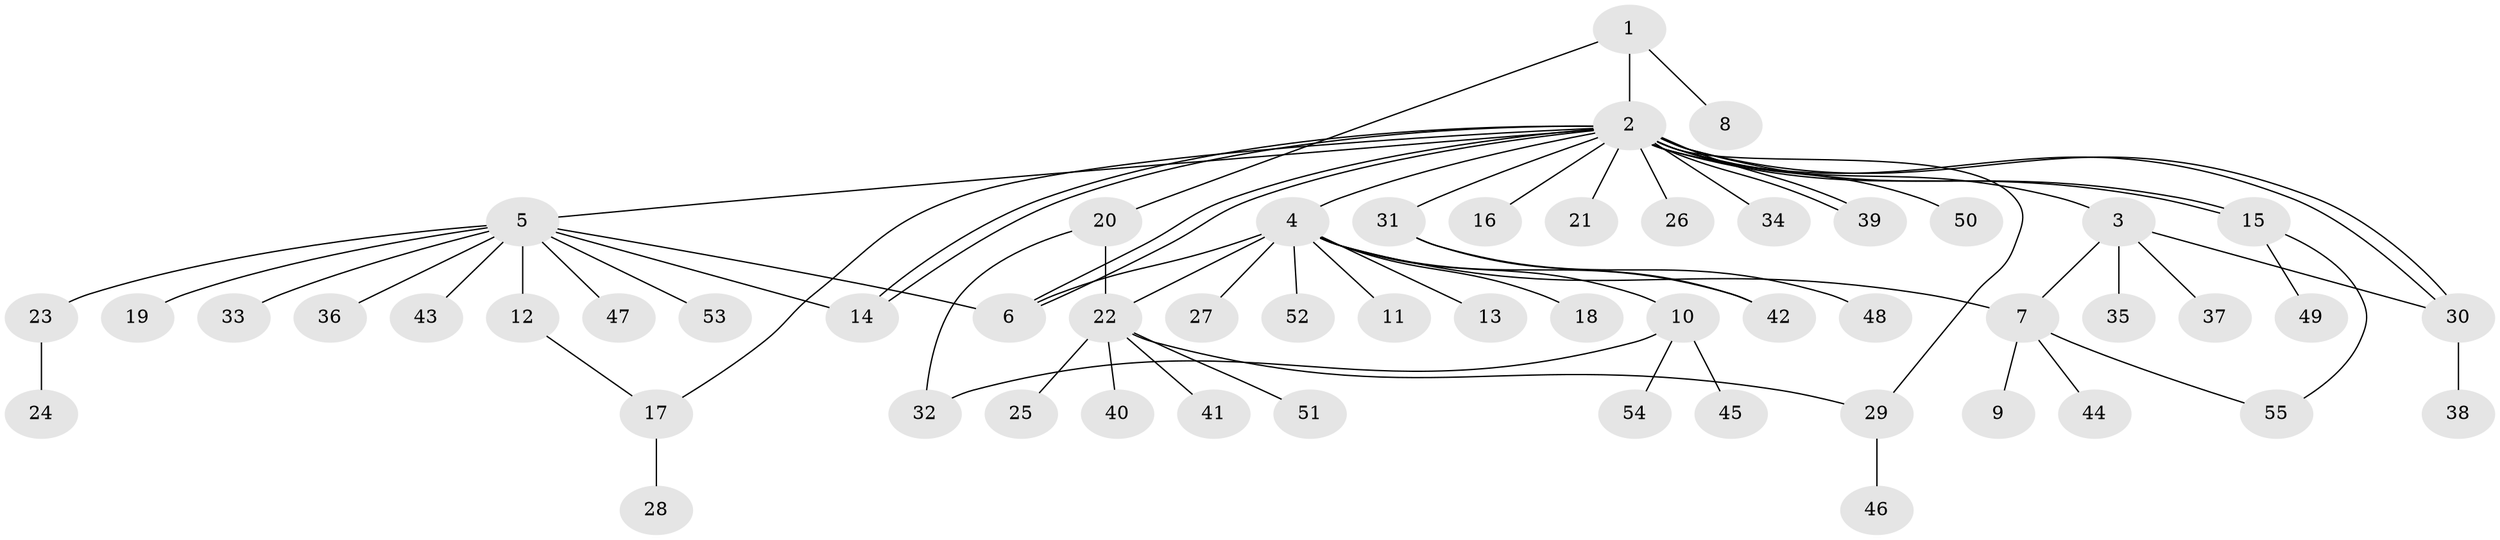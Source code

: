 // coarse degree distribution, {2: 0.18604651162790697, 23: 0.023255813953488372, 4: 0.06976744186046512, 16: 0.023255813953488372, 10: 0.023255813953488372, 3: 0.11627906976744186, 1: 0.5581395348837209}
// Generated by graph-tools (version 1.1) at 2025/51/02/27/25 19:51:57]
// undirected, 55 vertices, 70 edges
graph export_dot {
graph [start="1"]
  node [color=gray90,style=filled];
  1;
  2;
  3;
  4;
  5;
  6;
  7;
  8;
  9;
  10;
  11;
  12;
  13;
  14;
  15;
  16;
  17;
  18;
  19;
  20;
  21;
  22;
  23;
  24;
  25;
  26;
  27;
  28;
  29;
  30;
  31;
  32;
  33;
  34;
  35;
  36;
  37;
  38;
  39;
  40;
  41;
  42;
  43;
  44;
  45;
  46;
  47;
  48;
  49;
  50;
  51;
  52;
  53;
  54;
  55;
  1 -- 2;
  1 -- 8;
  1 -- 20;
  2 -- 3;
  2 -- 4;
  2 -- 5;
  2 -- 6;
  2 -- 6;
  2 -- 14;
  2 -- 14;
  2 -- 15;
  2 -- 15;
  2 -- 16;
  2 -- 17;
  2 -- 21;
  2 -- 26;
  2 -- 29;
  2 -- 30;
  2 -- 30;
  2 -- 31;
  2 -- 34;
  2 -- 39;
  2 -- 39;
  2 -- 50;
  3 -- 7;
  3 -- 30;
  3 -- 35;
  3 -- 37;
  4 -- 6;
  4 -- 7;
  4 -- 10;
  4 -- 11;
  4 -- 13;
  4 -- 18;
  4 -- 22;
  4 -- 27;
  4 -- 42;
  4 -- 52;
  5 -- 6;
  5 -- 12;
  5 -- 14;
  5 -- 19;
  5 -- 23;
  5 -- 33;
  5 -- 36;
  5 -- 43;
  5 -- 47;
  5 -- 53;
  7 -- 9;
  7 -- 44;
  7 -- 55;
  10 -- 32;
  10 -- 45;
  10 -- 54;
  12 -- 17;
  15 -- 49;
  15 -- 55;
  17 -- 28;
  20 -- 22;
  20 -- 32;
  22 -- 25;
  22 -- 29;
  22 -- 40;
  22 -- 41;
  22 -- 51;
  23 -- 24;
  29 -- 46;
  30 -- 38;
  31 -- 42;
  31 -- 48;
}
